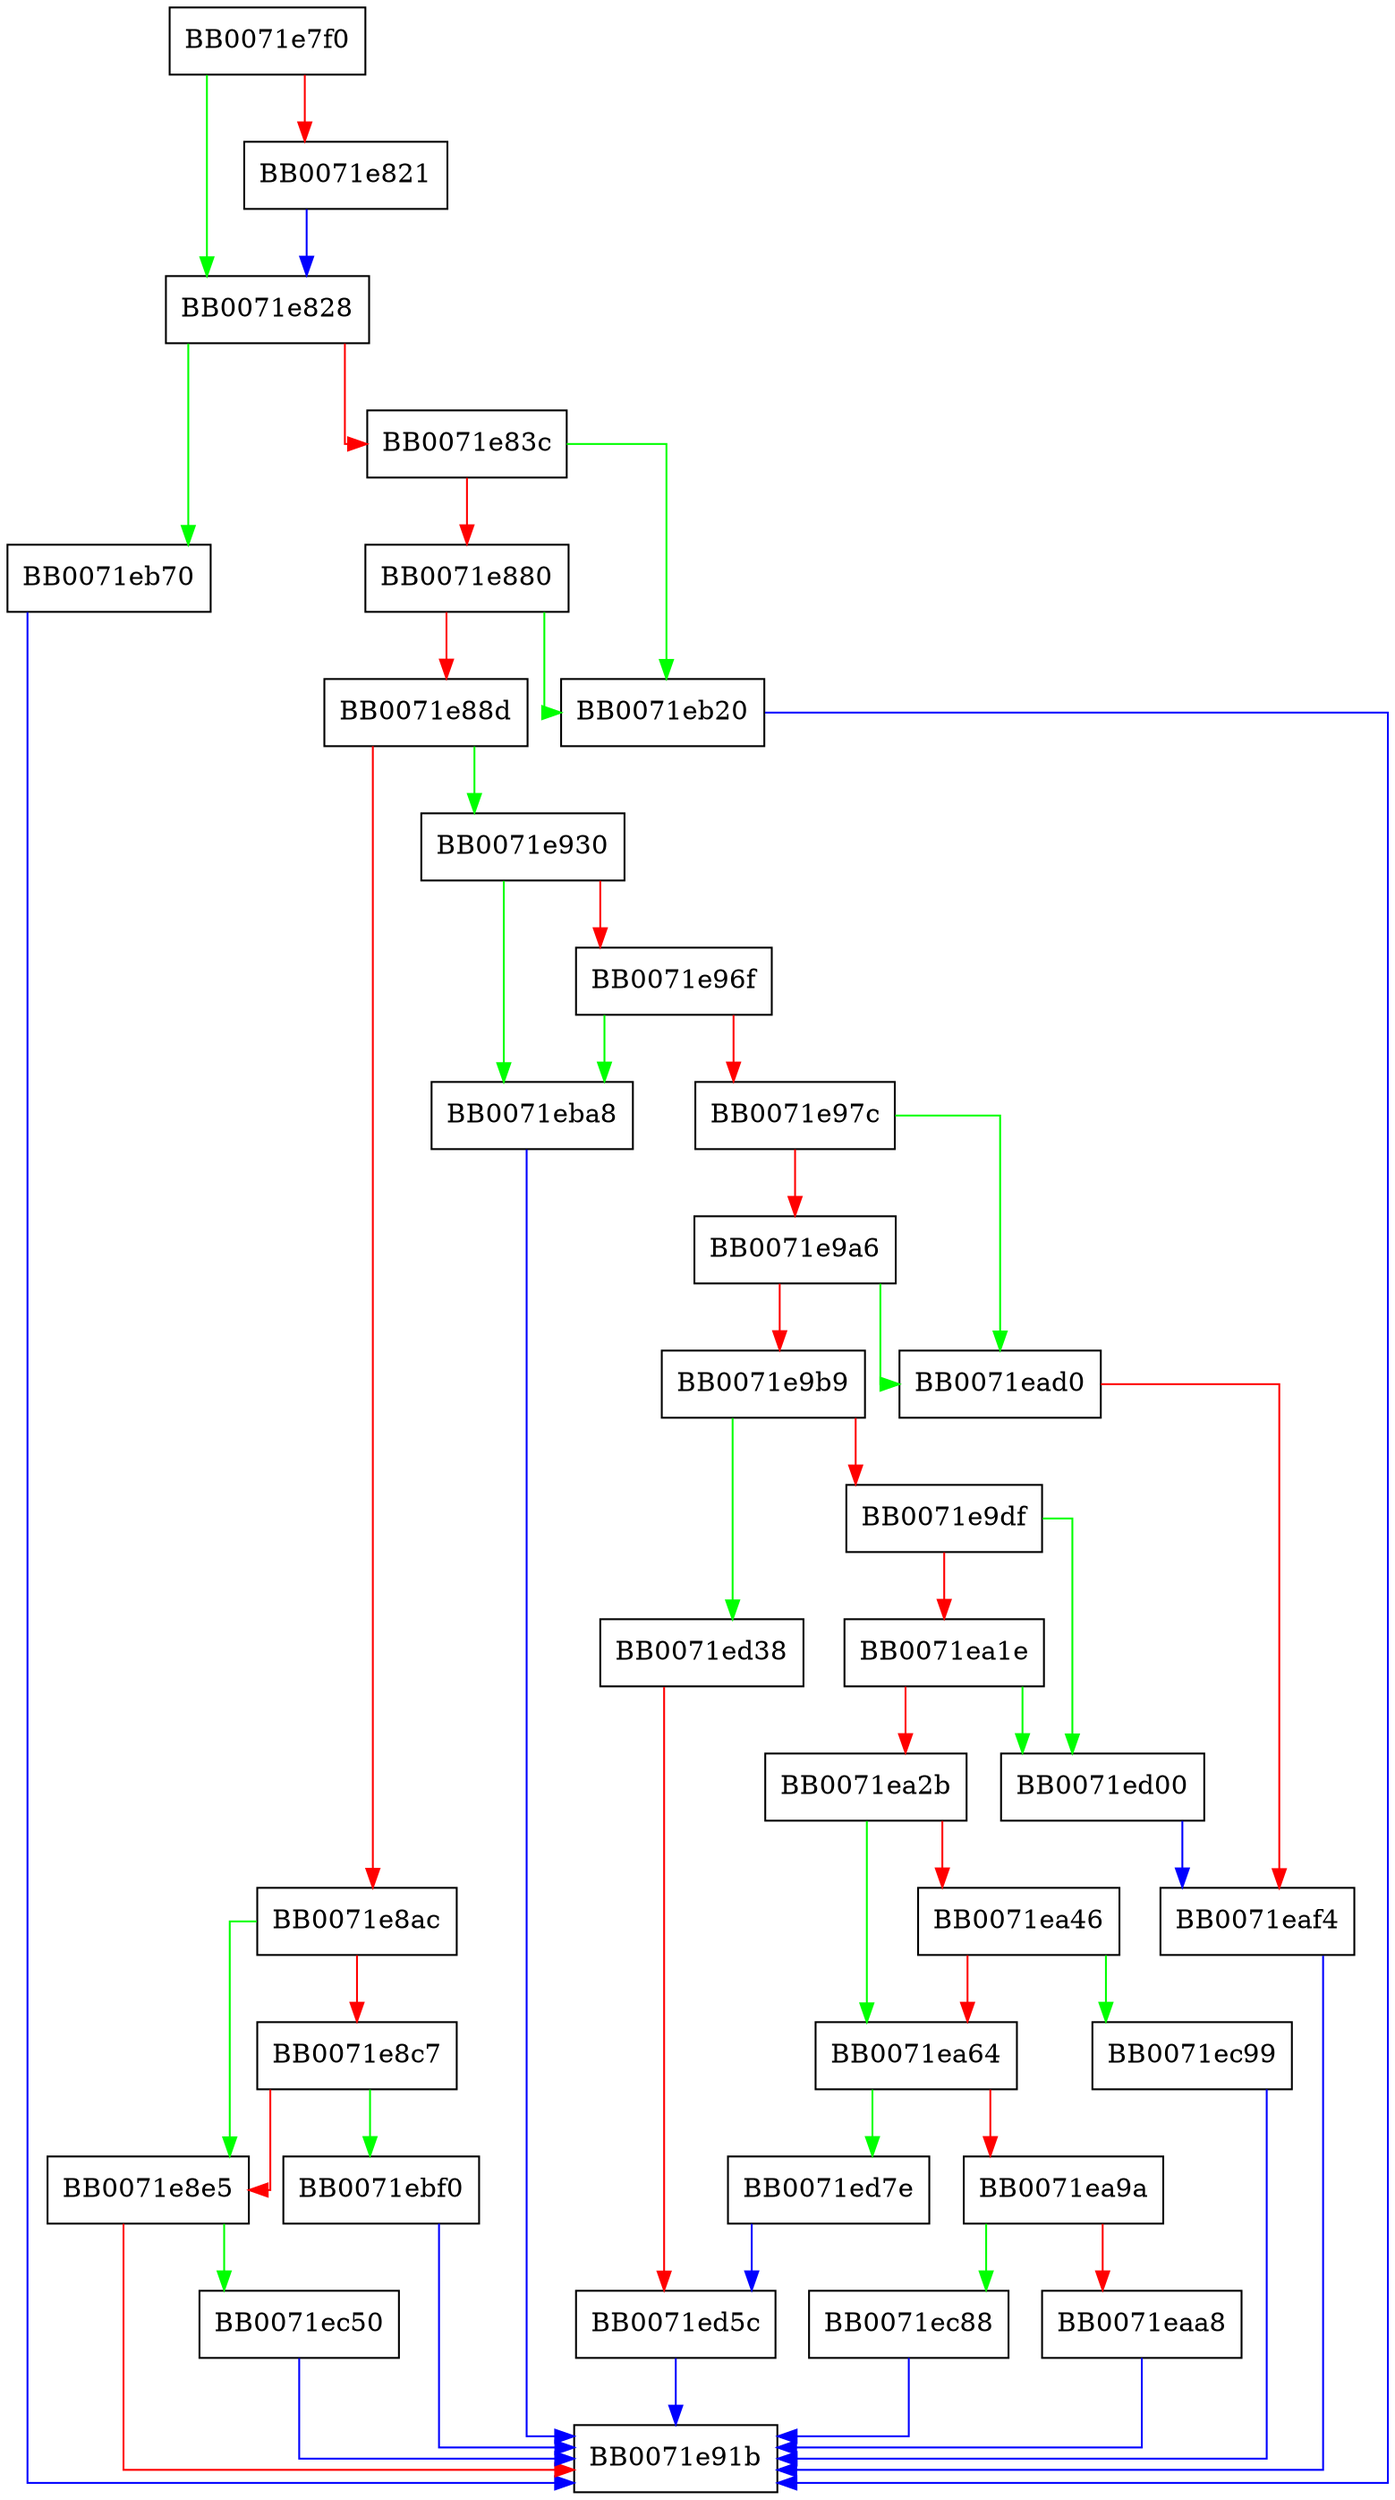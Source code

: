 digraph SMIME_read_ASN1_ex {
  node [shape="box"];
  graph [splines=ortho];
  BB0071e7f0 -> BB0071e828 [color="green"];
  BB0071e7f0 -> BB0071e821 [color="red"];
  BB0071e821 -> BB0071e828 [color="blue"];
  BB0071e828 -> BB0071eb70 [color="green"];
  BB0071e828 -> BB0071e83c [color="red"];
  BB0071e83c -> BB0071eb20 [color="green"];
  BB0071e83c -> BB0071e880 [color="red"];
  BB0071e880 -> BB0071eb20 [color="green"];
  BB0071e880 -> BB0071e88d [color="red"];
  BB0071e88d -> BB0071e930 [color="green"];
  BB0071e88d -> BB0071e8ac [color="red"];
  BB0071e8ac -> BB0071e8e5 [color="green"];
  BB0071e8ac -> BB0071e8c7 [color="red"];
  BB0071e8c7 -> BB0071ebf0 [color="green"];
  BB0071e8c7 -> BB0071e8e5 [color="red"];
  BB0071e8e5 -> BB0071ec50 [color="green"];
  BB0071e8e5 -> BB0071e91b [color="red"];
  BB0071e930 -> BB0071eba8 [color="green"];
  BB0071e930 -> BB0071e96f [color="red"];
  BB0071e96f -> BB0071eba8 [color="green"];
  BB0071e96f -> BB0071e97c [color="red"];
  BB0071e97c -> BB0071ead0 [color="green"];
  BB0071e97c -> BB0071e9a6 [color="red"];
  BB0071e9a6 -> BB0071ead0 [color="green"];
  BB0071e9a6 -> BB0071e9b9 [color="red"];
  BB0071e9b9 -> BB0071ed38 [color="green"];
  BB0071e9b9 -> BB0071e9df [color="red"];
  BB0071e9df -> BB0071ed00 [color="green"];
  BB0071e9df -> BB0071ea1e [color="red"];
  BB0071ea1e -> BB0071ed00 [color="green"];
  BB0071ea1e -> BB0071ea2b [color="red"];
  BB0071ea2b -> BB0071ea64 [color="green"];
  BB0071ea2b -> BB0071ea46 [color="red"];
  BB0071ea46 -> BB0071ec99 [color="green"];
  BB0071ea46 -> BB0071ea64 [color="red"];
  BB0071ea64 -> BB0071ed7e [color="green"];
  BB0071ea64 -> BB0071ea9a [color="red"];
  BB0071ea9a -> BB0071ec88 [color="green"];
  BB0071ea9a -> BB0071eaa8 [color="red"];
  BB0071eaa8 -> BB0071e91b [color="blue"];
  BB0071ead0 -> BB0071eaf4 [color="red"];
  BB0071eaf4 -> BB0071e91b [color="blue"];
  BB0071eb20 -> BB0071e91b [color="blue"];
  BB0071eb70 -> BB0071e91b [color="blue"];
  BB0071eba8 -> BB0071e91b [color="blue"];
  BB0071ebf0 -> BB0071e91b [color="blue"];
  BB0071ec50 -> BB0071e91b [color="blue"];
  BB0071ec88 -> BB0071e91b [color="blue"];
  BB0071ec99 -> BB0071e91b [color="blue"];
  BB0071ed00 -> BB0071eaf4 [color="blue"];
  BB0071ed38 -> BB0071ed5c [color="red"];
  BB0071ed5c -> BB0071e91b [color="blue"];
  BB0071ed7e -> BB0071ed5c [color="blue"];
}